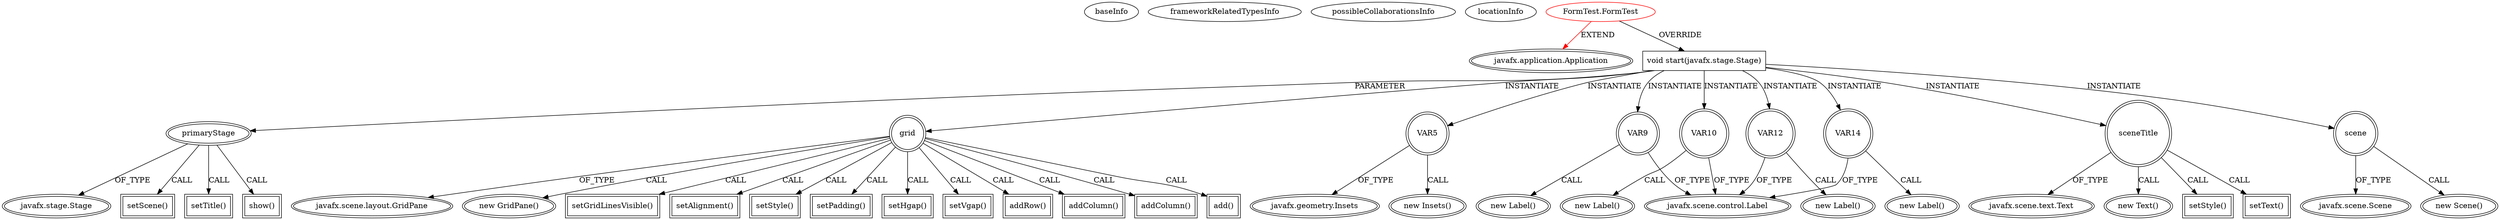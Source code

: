 digraph {
baseInfo[graphId=4588,category="extension_graph",isAnonymous=false,possibleRelation=false]
frameworkRelatedTypesInfo[0="javafx.application.Application"]
possibleCollaborationsInfo[]
locationInfo[projectName="ttitto-Java",filePath="/ttitto-Java/Java-master/SoftUni/JavaFXTestProject/src/FormTest/FormTest.java",contextSignature="FormTest",graphId="4588"]
0[label="FormTest.FormTest",vertexType="ROOT_CLIENT_CLASS_DECLARATION",isFrameworkType=false,color=red]
1[label="javafx.application.Application",vertexType="FRAMEWORK_CLASS_TYPE",isFrameworkType=true,peripheries=2]
2[label="void start(javafx.stage.Stage)",vertexType="OVERRIDING_METHOD_DECLARATION",isFrameworkType=false,shape=box]
3[label="primaryStage",vertexType="PARAMETER_DECLARATION",isFrameworkType=true,peripheries=2]
4[label="javafx.stage.Stage",vertexType="FRAMEWORK_CLASS_TYPE",isFrameworkType=true,peripheries=2]
6[label="grid",vertexType="VARIABLE_EXPRESION",isFrameworkType=true,peripheries=2,shape=circle]
7[label="javafx.scene.layout.GridPane",vertexType="FRAMEWORK_CLASS_TYPE",isFrameworkType=true,peripheries=2]
5[label="new GridPane()",vertexType="CONSTRUCTOR_CALL",isFrameworkType=true,peripheries=2]
9[label="setGridLinesVisible()",vertexType="INSIDE_CALL",isFrameworkType=true,peripheries=2,shape=box]
11[label="setAlignment()",vertexType="INSIDE_CALL",isFrameworkType=true,peripheries=2,shape=box]
13[label="setStyle()",vertexType="INSIDE_CALL",isFrameworkType=true,peripheries=2,shape=box]
15[label="setPadding()",vertexType="INSIDE_CALL",isFrameworkType=true,peripheries=2,shape=box]
17[label="VAR5",vertexType="VARIABLE_EXPRESION",isFrameworkType=true,peripheries=2,shape=circle]
18[label="javafx.geometry.Insets",vertexType="FRAMEWORK_CLASS_TYPE",isFrameworkType=true,peripheries=2]
16[label="new Insets()",vertexType="CONSTRUCTOR_CALL",isFrameworkType=true,peripheries=2]
20[label="setHgap()",vertexType="INSIDE_CALL",isFrameworkType=true,peripheries=2,shape=box]
22[label="setVgap()",vertexType="INSIDE_CALL",isFrameworkType=true,peripheries=2,shape=box]
24[label="addRow()",vertexType="INSIDE_CALL",isFrameworkType=true,peripheries=2,shape=box]
26[label="VAR9",vertexType="VARIABLE_EXPRESION",isFrameworkType=true,peripheries=2,shape=circle]
27[label="javafx.scene.control.Label",vertexType="FRAMEWORK_CLASS_TYPE",isFrameworkType=true,peripheries=2]
25[label="new Label()",vertexType="CONSTRUCTOR_CALL",isFrameworkType=true,peripheries=2]
29[label="VAR10",vertexType="VARIABLE_EXPRESION",isFrameworkType=true,peripheries=2,shape=circle]
28[label="new Label()",vertexType="CONSTRUCTOR_CALL",isFrameworkType=true,peripheries=2]
32[label="addColumn()",vertexType="INSIDE_CALL",isFrameworkType=true,peripheries=2,shape=box]
34[label="VAR12",vertexType="VARIABLE_EXPRESION",isFrameworkType=true,peripheries=2,shape=circle]
33[label="new Label()",vertexType="CONSTRUCTOR_CALL",isFrameworkType=true,peripheries=2]
37[label="addColumn()",vertexType="INSIDE_CALL",isFrameworkType=true,peripheries=2,shape=box]
39[label="VAR14",vertexType="VARIABLE_EXPRESION",isFrameworkType=true,peripheries=2,shape=circle]
38[label="new Label()",vertexType="CONSTRUCTOR_CALL",isFrameworkType=true,peripheries=2]
42[label="sceneTitle",vertexType="VARIABLE_EXPRESION",isFrameworkType=true,peripheries=2,shape=circle]
43[label="javafx.scene.text.Text",vertexType="FRAMEWORK_CLASS_TYPE",isFrameworkType=true,peripheries=2]
41[label="new Text()",vertexType="CONSTRUCTOR_CALL",isFrameworkType=true,peripheries=2]
45[label="setStyle()",vertexType="INSIDE_CALL",isFrameworkType=true,peripheries=2,shape=box]
47[label="setText()",vertexType="INSIDE_CALL",isFrameworkType=true,peripheries=2,shape=box]
49[label="add()",vertexType="INSIDE_CALL",isFrameworkType=true,peripheries=2,shape=box]
51[label="scene",vertexType="VARIABLE_EXPRESION",isFrameworkType=true,peripheries=2,shape=circle]
52[label="javafx.scene.Scene",vertexType="FRAMEWORK_CLASS_TYPE",isFrameworkType=true,peripheries=2]
50[label="new Scene()",vertexType="CONSTRUCTOR_CALL",isFrameworkType=true,peripheries=2]
54[label="setScene()",vertexType="INSIDE_CALL",isFrameworkType=true,peripheries=2,shape=box]
56[label="setTitle()",vertexType="INSIDE_CALL",isFrameworkType=true,peripheries=2,shape=box]
58[label="show()",vertexType="INSIDE_CALL",isFrameworkType=true,peripheries=2,shape=box]
0->1[label="EXTEND",color=red]
0->2[label="OVERRIDE"]
3->4[label="OF_TYPE"]
2->3[label="PARAMETER"]
2->6[label="INSTANTIATE"]
6->7[label="OF_TYPE"]
6->5[label="CALL"]
6->9[label="CALL"]
6->11[label="CALL"]
6->13[label="CALL"]
6->15[label="CALL"]
2->17[label="INSTANTIATE"]
17->18[label="OF_TYPE"]
17->16[label="CALL"]
6->20[label="CALL"]
6->22[label="CALL"]
6->24[label="CALL"]
2->26[label="INSTANTIATE"]
26->27[label="OF_TYPE"]
26->25[label="CALL"]
2->29[label="INSTANTIATE"]
29->27[label="OF_TYPE"]
29->28[label="CALL"]
6->32[label="CALL"]
2->34[label="INSTANTIATE"]
34->27[label="OF_TYPE"]
34->33[label="CALL"]
6->37[label="CALL"]
2->39[label="INSTANTIATE"]
39->27[label="OF_TYPE"]
39->38[label="CALL"]
2->42[label="INSTANTIATE"]
42->43[label="OF_TYPE"]
42->41[label="CALL"]
42->45[label="CALL"]
42->47[label="CALL"]
6->49[label="CALL"]
2->51[label="INSTANTIATE"]
51->52[label="OF_TYPE"]
51->50[label="CALL"]
3->54[label="CALL"]
3->56[label="CALL"]
3->58[label="CALL"]
}
